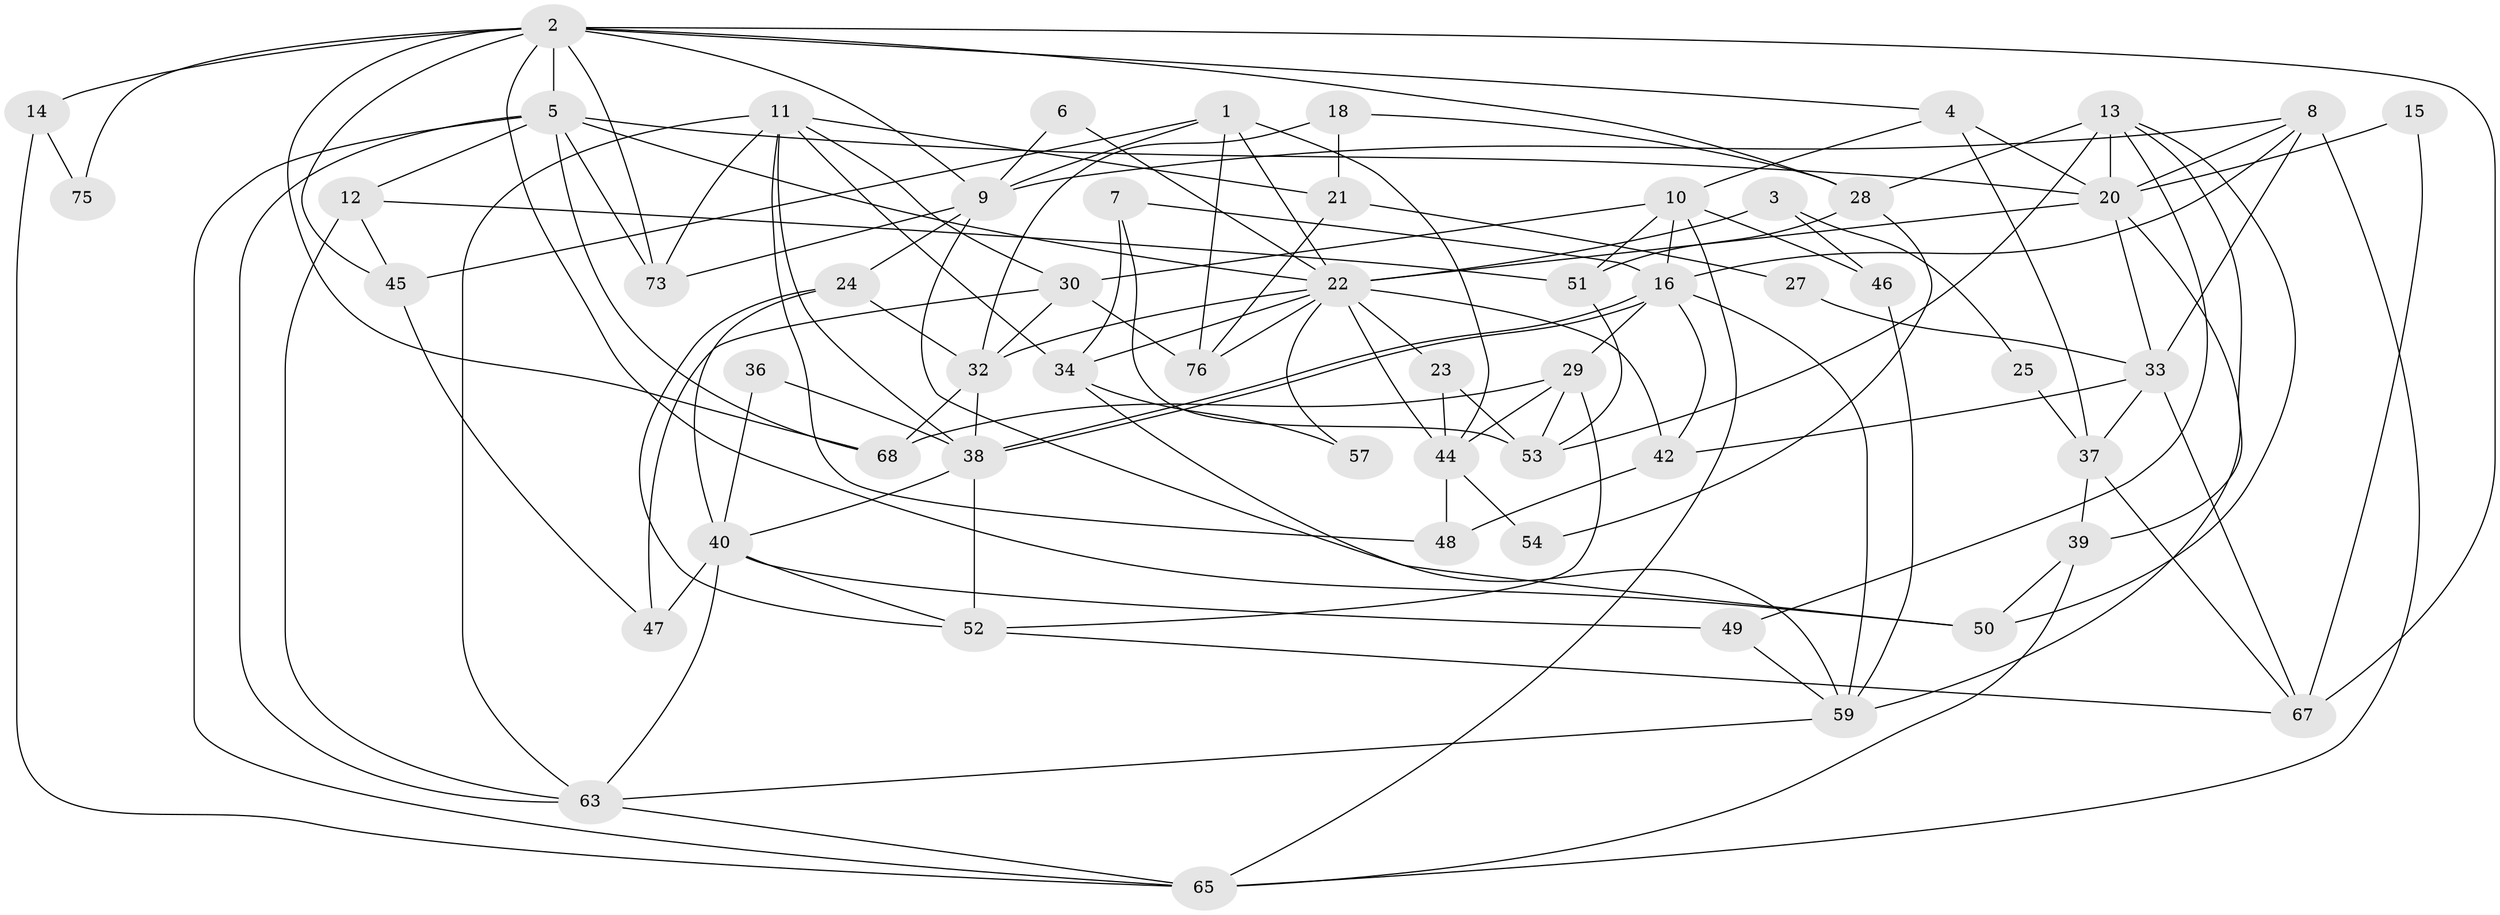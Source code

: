 // original degree distribution, {5: 0.1875, 8: 0.0125, 3: 0.2625, 4: 0.3, 2: 0.125, 6: 0.0625, 7: 0.05}
// Generated by graph-tools (version 1.1) at 2025/11/02/27/25 16:11:20]
// undirected, 56 vertices, 132 edges
graph export_dot {
graph [start="1"]
  node [color=gray90,style=filled];
  1;
  2 [super="+19"];
  3;
  4 [super="+17"];
  5 [super="+41"];
  6;
  7;
  8;
  9 [super="+58"];
  10 [super="+26"];
  11 [super="+56"];
  12;
  13 [super="+78"];
  14;
  15;
  16 [super="+69"];
  18;
  20 [super="+35"];
  21;
  22 [super="+55"];
  23;
  24;
  25;
  27;
  28 [super="+64"];
  29 [super="+80"];
  30 [super="+31"];
  32 [super="+66"];
  33 [super="+72"];
  34 [super="+77"];
  36;
  37;
  38 [super="+43"];
  39;
  40 [super="+71"];
  42;
  44 [super="+60"];
  45;
  46;
  47;
  48 [super="+70"];
  49;
  50;
  51;
  52;
  53 [super="+62"];
  54;
  57;
  59 [super="+61"];
  63;
  65 [super="+74"];
  67 [super="+79"];
  68;
  73;
  75;
  76;
  1 -- 76;
  1 -- 45;
  1 -- 9;
  1 -- 22;
  1 -- 44;
  2 -- 50;
  2 -- 9;
  2 -- 14;
  2 -- 28;
  2 -- 45;
  2 -- 73;
  2 -- 67;
  2 -- 4;
  2 -- 5;
  2 -- 68;
  2 -- 75;
  3 -- 46;
  3 -- 22;
  3 -- 25;
  4 -- 20;
  4 -- 37;
  4 -- 10;
  5 -- 65;
  5 -- 63;
  5 -- 22;
  5 -- 20;
  5 -- 68;
  5 -- 73;
  5 -- 12;
  6 -- 22;
  6 -- 9;
  7 -- 16;
  7 -- 53;
  7 -- 34;
  8 -- 9;
  8 -- 33;
  8 -- 16;
  8 -- 65;
  8 -- 20;
  9 -- 50;
  9 -- 73;
  9 -- 24;
  10 -- 16;
  10 -- 65;
  10 -- 46;
  10 -- 51;
  10 -- 30;
  11 -- 73;
  11 -- 21;
  11 -- 30;
  11 -- 34;
  11 -- 63;
  11 -- 48;
  11 -- 38;
  12 -- 45;
  12 -- 51;
  12 -- 63;
  13 -- 39;
  13 -- 28;
  13 -- 20 [weight=2];
  13 -- 49;
  13 -- 50;
  13 -- 53;
  14 -- 65;
  14 -- 75;
  15 -- 67;
  15 -- 20;
  16 -- 38;
  16 -- 38;
  16 -- 42;
  16 -- 59;
  16 -- 29;
  18 -- 28;
  18 -- 21;
  18 -- 32;
  20 -- 33;
  20 -- 22;
  20 -- 59;
  21 -- 27;
  21 -- 76;
  22 -- 76;
  22 -- 32;
  22 -- 23;
  22 -- 57;
  22 -- 42;
  22 -- 44;
  22 -- 34;
  23 -- 44;
  23 -- 53;
  24 -- 52;
  24 -- 40;
  24 -- 32;
  25 -- 37;
  27 -- 33;
  28 -- 51;
  28 -- 54;
  29 -- 44;
  29 -- 68;
  29 -- 52;
  29 -- 53;
  30 -- 47;
  30 -- 76;
  30 -- 32;
  32 -- 68;
  32 -- 38;
  33 -- 37;
  33 -- 42;
  33 -- 67;
  34 -- 59;
  34 -- 57;
  36 -- 40;
  36 -- 38;
  37 -- 39;
  37 -- 67;
  38 -- 40;
  38 -- 52;
  39 -- 50;
  39 -- 65;
  40 -- 47;
  40 -- 49 [weight=2];
  40 -- 52;
  40 -- 63;
  42 -- 48;
  44 -- 48;
  44 -- 54;
  45 -- 47;
  46 -- 59;
  49 -- 59;
  51 -- 53;
  52 -- 67;
  59 -- 63;
  63 -- 65;
}
